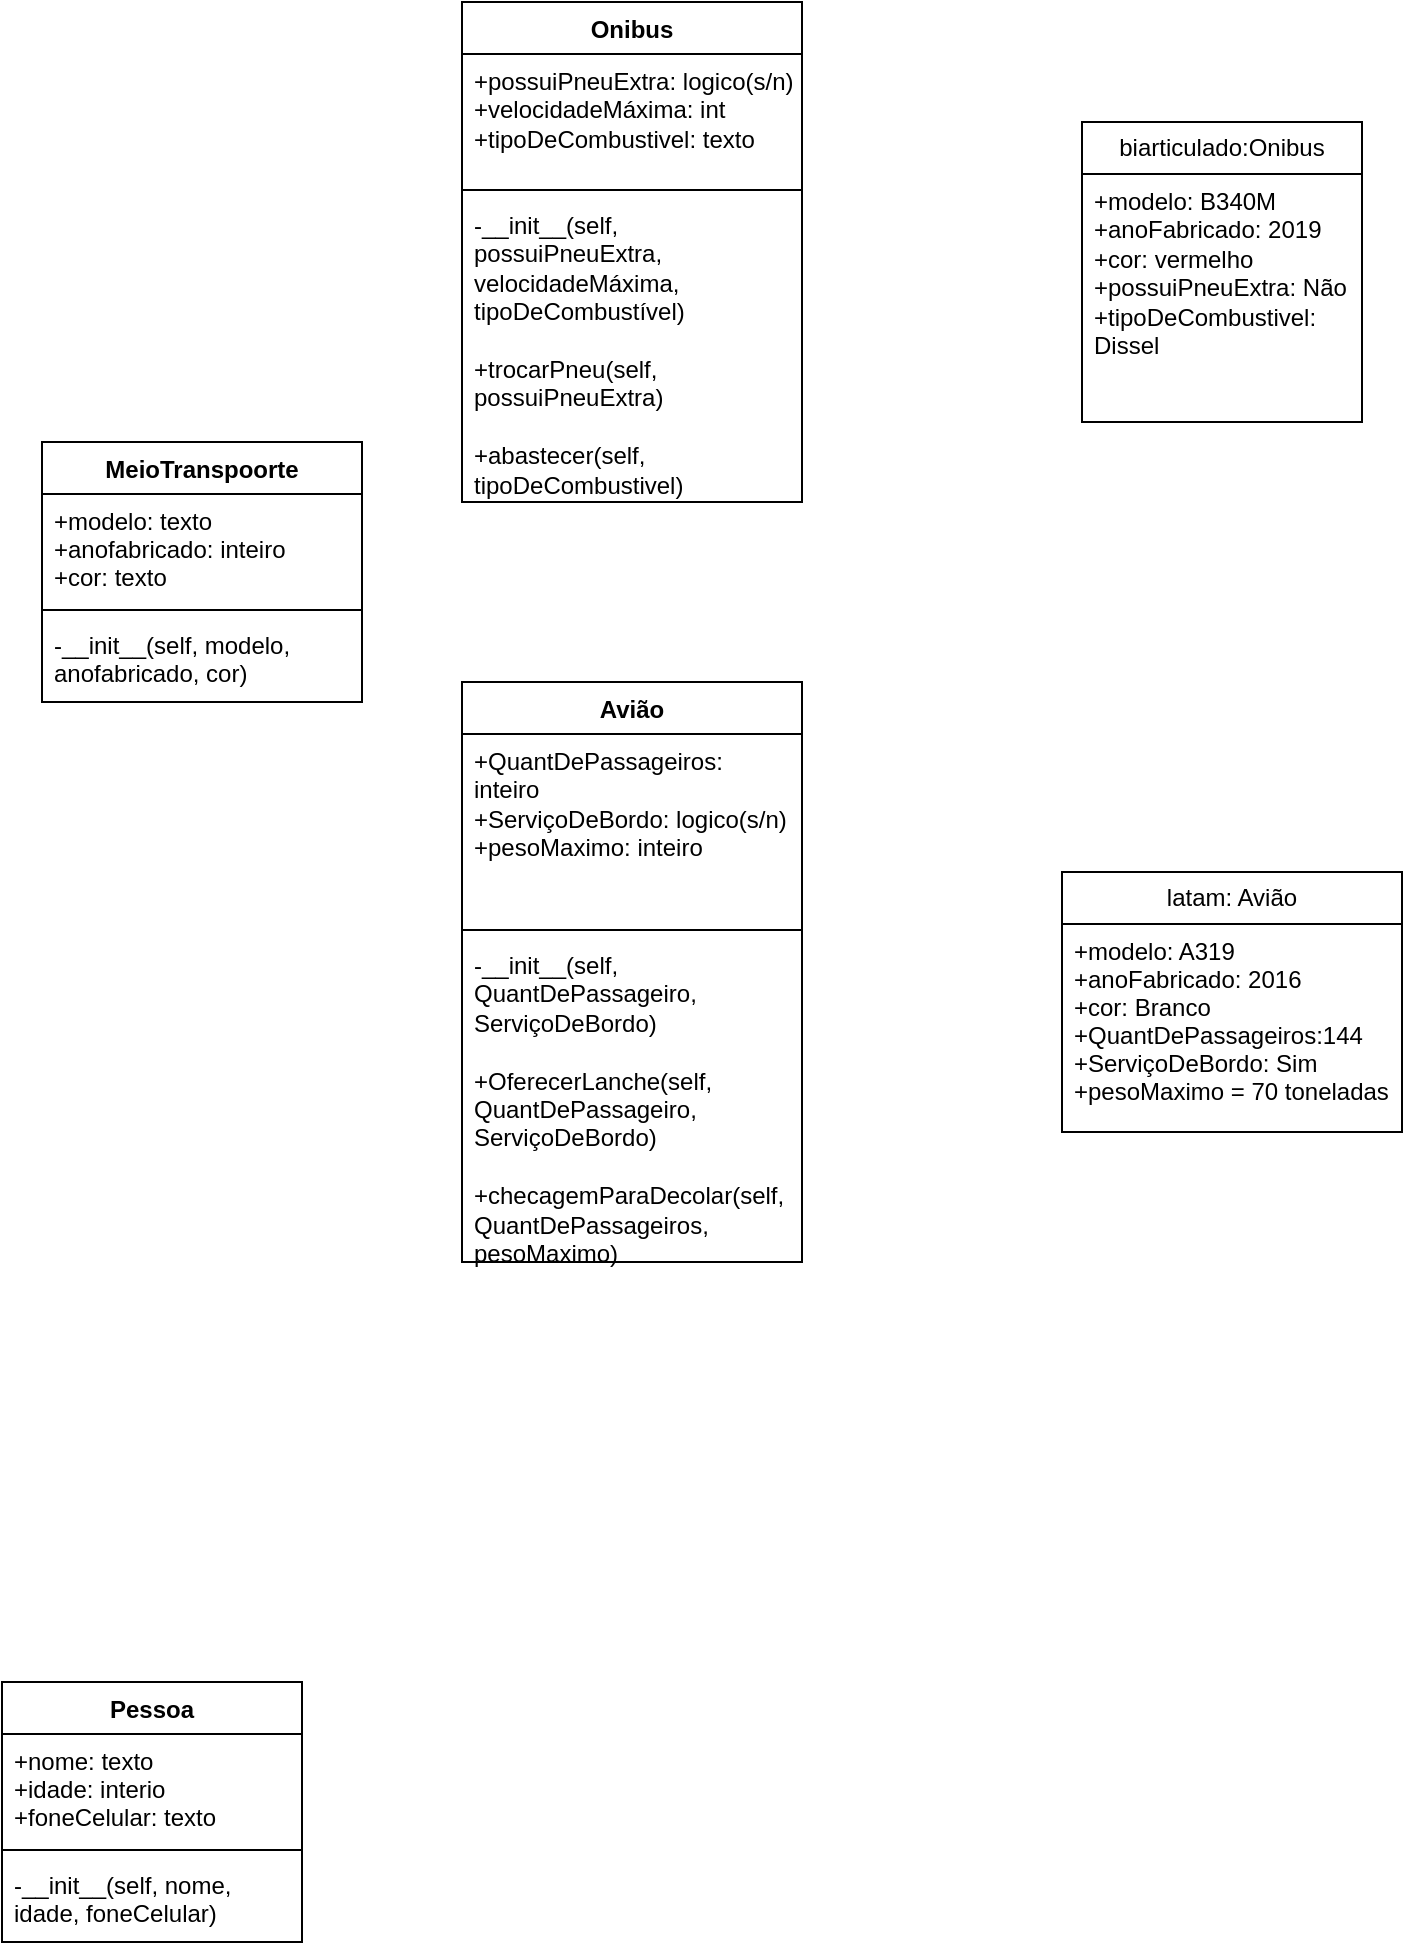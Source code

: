 <mxfile version="14.5.1" type="github">
  <diagram id="MnMrtY8RmelI457AY4ro" name="Page-1">
    <mxGraphModel dx="2171" dy="834" grid="1" gridSize="10" guides="1" tooltips="1" connect="1" arrows="1" fold="1" page="1" pageScale="1" pageWidth="827" pageHeight="1169" math="0" shadow="0">
      <root>
        <mxCell id="0" />
        <mxCell id="1" parent="0" />
        <mxCell id="Ei1TAbHR1JayrTPPddgg-1" value="MeioTranspoorte" style="swimlane;fontStyle=1;align=center;verticalAlign=top;childLayout=stackLayout;horizontal=1;startSize=26;horizontalStack=0;resizeParent=1;resizeParentMax=0;resizeLast=0;collapsible=1;marginBottom=0;" parent="1" vertex="1">
          <mxGeometry x="-760" y="240" width="160" height="130" as="geometry" />
        </mxCell>
        <mxCell id="Ei1TAbHR1JayrTPPddgg-2" value="+modelo: texto&#xa;+anofabricado: inteiro&#xa;+cor: texto" style="text;strokeColor=none;fillColor=none;align=left;verticalAlign=top;spacingLeft=4;spacingRight=4;overflow=hidden;rotatable=0;points=[[0,0.5],[1,0.5]];portConstraint=eastwest;" parent="Ei1TAbHR1JayrTPPddgg-1" vertex="1">
          <mxGeometry y="26" width="160" height="54" as="geometry" />
        </mxCell>
        <mxCell id="Ei1TAbHR1JayrTPPddgg-3" value="" style="line;strokeWidth=1;fillColor=none;align=left;verticalAlign=middle;spacingTop=-1;spacingLeft=3;spacingRight=3;rotatable=0;labelPosition=right;points=[];portConstraint=eastwest;" parent="Ei1TAbHR1JayrTPPddgg-1" vertex="1">
          <mxGeometry y="80" width="160" height="8" as="geometry" />
        </mxCell>
        <mxCell id="Ei1TAbHR1JayrTPPddgg-4" value="-__init__(self, modelo, anofabricado, cor)" style="text;strokeColor=none;fillColor=none;align=left;verticalAlign=top;spacingLeft=4;spacingRight=4;overflow=hidden;rotatable=0;points=[[0,0.5],[1,0.5]];portConstraint=eastwest;whiteSpace=wrap;" parent="Ei1TAbHR1JayrTPPddgg-1" vertex="1">
          <mxGeometry y="88" width="160" height="42" as="geometry" />
        </mxCell>
        <mxCell id="Ei1TAbHR1JayrTPPddgg-5" value="Pessoa" style="swimlane;fontStyle=1;align=center;verticalAlign=top;childLayout=stackLayout;horizontal=1;startSize=26;horizontalStack=0;resizeParent=1;resizeParentMax=0;resizeLast=0;collapsible=1;marginBottom=0;" parent="1" vertex="1">
          <mxGeometry x="-780" y="860" width="150" height="130" as="geometry" />
        </mxCell>
        <mxCell id="Ei1TAbHR1JayrTPPddgg-6" value="+nome: texto&#xa;+idade: interio&#xa;+foneCelular: texto" style="text;strokeColor=none;fillColor=none;align=left;verticalAlign=top;spacingLeft=4;spacingRight=4;overflow=hidden;rotatable=0;points=[[0,0.5],[1,0.5]];portConstraint=eastwest;" parent="Ei1TAbHR1JayrTPPddgg-5" vertex="1">
          <mxGeometry y="26" width="150" height="54" as="geometry" />
        </mxCell>
        <mxCell id="Ei1TAbHR1JayrTPPddgg-7" value="" style="line;strokeWidth=1;fillColor=none;align=left;verticalAlign=middle;spacingTop=-1;spacingLeft=3;spacingRight=3;rotatable=0;labelPosition=right;points=[];portConstraint=eastwest;" parent="Ei1TAbHR1JayrTPPddgg-5" vertex="1">
          <mxGeometry y="80" width="150" height="8" as="geometry" />
        </mxCell>
        <mxCell id="Ei1TAbHR1JayrTPPddgg-8" value="-__init__(self, nome, idade, foneCelular)" style="text;strokeColor=none;fillColor=none;align=left;verticalAlign=top;spacingLeft=4;spacingRight=4;overflow=hidden;rotatable=0;points=[[0,0.5],[1,0.5]];portConstraint=eastwest;whiteSpace=wrap;" parent="Ei1TAbHR1JayrTPPddgg-5" vertex="1">
          <mxGeometry y="88" width="150" height="42" as="geometry" />
        </mxCell>
        <mxCell id="Ei1TAbHR1JayrTPPddgg-37" value="Avião" style="swimlane;fontStyle=1;align=center;verticalAlign=top;childLayout=stackLayout;horizontal=1;startSize=26;horizontalStack=0;resizeParent=1;resizeParentMax=0;resizeLast=0;collapsible=1;marginBottom=0;" parent="1" vertex="1">
          <mxGeometry x="-550" y="360" width="170" height="290" as="geometry" />
        </mxCell>
        <mxCell id="Ei1TAbHR1JayrTPPddgg-38" value="+QuantDePassageiros: inteiro&#xa;+ServiçoDeBordo: logico(s/n)&#xa;+pesoMaximo: inteiro" style="text;strokeColor=none;fillColor=none;align=left;verticalAlign=top;spacingLeft=4;spacingRight=4;overflow=hidden;rotatable=0;points=[[0,0.5],[1,0.5]];portConstraint=eastwest;whiteSpace=wrap;" parent="Ei1TAbHR1JayrTPPddgg-37" vertex="1">
          <mxGeometry y="26" width="170" height="94" as="geometry" />
        </mxCell>
        <mxCell id="Ei1TAbHR1JayrTPPddgg-39" value="" style="line;strokeWidth=1;fillColor=none;align=left;verticalAlign=middle;spacingTop=-1;spacingLeft=3;spacingRight=3;rotatable=0;labelPosition=right;points=[];portConstraint=eastwest;" parent="Ei1TAbHR1JayrTPPddgg-37" vertex="1">
          <mxGeometry y="120" width="170" height="8" as="geometry" />
        </mxCell>
        <mxCell id="Ei1TAbHR1JayrTPPddgg-40" value="-__init__(self, QuantDePassageiro, ServiçoDeBordo)&#xa;&#xa;+OferecerLanche(self, QuantDePassageiro, ServiçoDeBordo)&#xa;&#xa;+checagemParaDecolar(self, QuantDePassageiros, pesoMaximo)" style="text;strokeColor=none;fillColor=none;align=left;verticalAlign=top;spacingLeft=4;spacingRight=4;overflow=hidden;rotatable=0;points=[[0,0.5],[1,0.5]];portConstraint=eastwest;whiteSpace=wrap;" parent="Ei1TAbHR1JayrTPPddgg-37" vertex="1">
          <mxGeometry y="128" width="170" height="162" as="geometry" />
        </mxCell>
        <mxCell id="Ei1TAbHR1JayrTPPddgg-41" value="Onibus" style="swimlane;fontStyle=1;align=center;verticalAlign=top;childLayout=stackLayout;horizontal=1;startSize=26;horizontalStack=0;resizeParent=1;resizeParentMax=0;resizeLast=0;collapsible=1;marginBottom=0;" parent="1" vertex="1">
          <mxGeometry x="-550" y="20" width="170" height="250" as="geometry" />
        </mxCell>
        <mxCell id="Ei1TAbHR1JayrTPPddgg-42" value="+possuiPneuExtra: logico(s/n)&#xa;+velocidadeMáxima: int&#xa;+tipoDeCombustivel: texto" style="text;strokeColor=none;fillColor=none;align=left;verticalAlign=top;spacingLeft=4;spacingRight=4;overflow=hidden;rotatable=0;points=[[0,0.5],[1,0.5]];portConstraint=eastwest;whiteSpace=wrap;" parent="Ei1TAbHR1JayrTPPddgg-41" vertex="1">
          <mxGeometry y="26" width="170" height="64" as="geometry" />
        </mxCell>
        <mxCell id="Ei1TAbHR1JayrTPPddgg-43" value="" style="line;strokeWidth=1;fillColor=none;align=left;verticalAlign=middle;spacingTop=-1;spacingLeft=3;spacingRight=3;rotatable=0;labelPosition=right;points=[];portConstraint=eastwest;" parent="Ei1TAbHR1JayrTPPddgg-41" vertex="1">
          <mxGeometry y="90" width="170" height="8" as="geometry" />
        </mxCell>
        <mxCell id="Ei1TAbHR1JayrTPPddgg-44" value="-__init__(self, possuiPneuExtra, velocidadeMáxima, tipoDeCombustível)&#xa;&#xa;+trocarPneu(self, possuiPneuExtra)&#xa;&#xa;+abastecer(self, tipoDeCombustivel)" style="text;strokeColor=none;fillColor=none;align=left;verticalAlign=top;spacingLeft=4;spacingRight=4;overflow=hidden;rotatable=0;points=[[0,0.5],[1,0.5]];portConstraint=eastwest;whiteSpace=wrap;" parent="Ei1TAbHR1JayrTPPddgg-41" vertex="1">
          <mxGeometry y="98" width="170" height="152" as="geometry" />
        </mxCell>
        <mxCell id="kUu_N7K0nAC1JSOvuFyh-4" value="latam: Avião" style="swimlane;fontStyle=0;childLayout=stackLayout;horizontal=1;startSize=26;fillColor=none;horizontalStack=0;resizeParent=1;resizeParentMax=0;resizeLast=0;collapsible=1;marginBottom=0;whiteSpace=wrap;" vertex="1" parent="1">
          <mxGeometry x="-250" y="455" width="170" height="130" as="geometry" />
        </mxCell>
        <mxCell id="kUu_N7K0nAC1JSOvuFyh-5" value="+modelo: A319&#xa;+anoFabricado: 2016&#xa;+cor: Branco&#xa;+QuantDePassageiros:144&#xa;+ServiçoDeBordo: Sim&#xa;+pesoMaximo = 70 toneladas" style="text;strokeColor=none;fillColor=none;align=left;verticalAlign=top;spacingLeft=4;spacingRight=4;overflow=hidden;rotatable=0;points=[[0,0.5],[1,0.5]];portConstraint=eastwest;" vertex="1" parent="kUu_N7K0nAC1JSOvuFyh-4">
          <mxGeometry y="26" width="170" height="104" as="geometry" />
        </mxCell>
        <mxCell id="kUu_N7K0nAC1JSOvuFyh-8" value="biarticulado:Onibus" style="swimlane;fontStyle=0;childLayout=stackLayout;horizontal=1;startSize=26;fillColor=none;horizontalStack=0;resizeParent=1;resizeParentMax=0;resizeLast=0;collapsible=1;marginBottom=0;whiteSpace=wrap;" vertex="1" parent="1">
          <mxGeometry x="-240" y="80" width="140" height="150" as="geometry" />
        </mxCell>
        <mxCell id="kUu_N7K0nAC1JSOvuFyh-9" value="+modelo: B340M&#xa;+anoFabricado: 2019&#xa;+cor: vermelho&#xa;+possuiPneuExtra: Não&#xa;+tipoDeCombustivel: Dissel&#xa;" style="text;strokeColor=none;fillColor=none;align=left;verticalAlign=top;spacingLeft=4;spacingRight=4;overflow=hidden;rotatable=0;points=[[0,0.5],[1,0.5]];portConstraint=eastwest;whiteSpace=wrap;" vertex="1" parent="kUu_N7K0nAC1JSOvuFyh-8">
          <mxGeometry y="26" width="140" height="124" as="geometry" />
        </mxCell>
      </root>
    </mxGraphModel>
  </diagram>
</mxfile>

